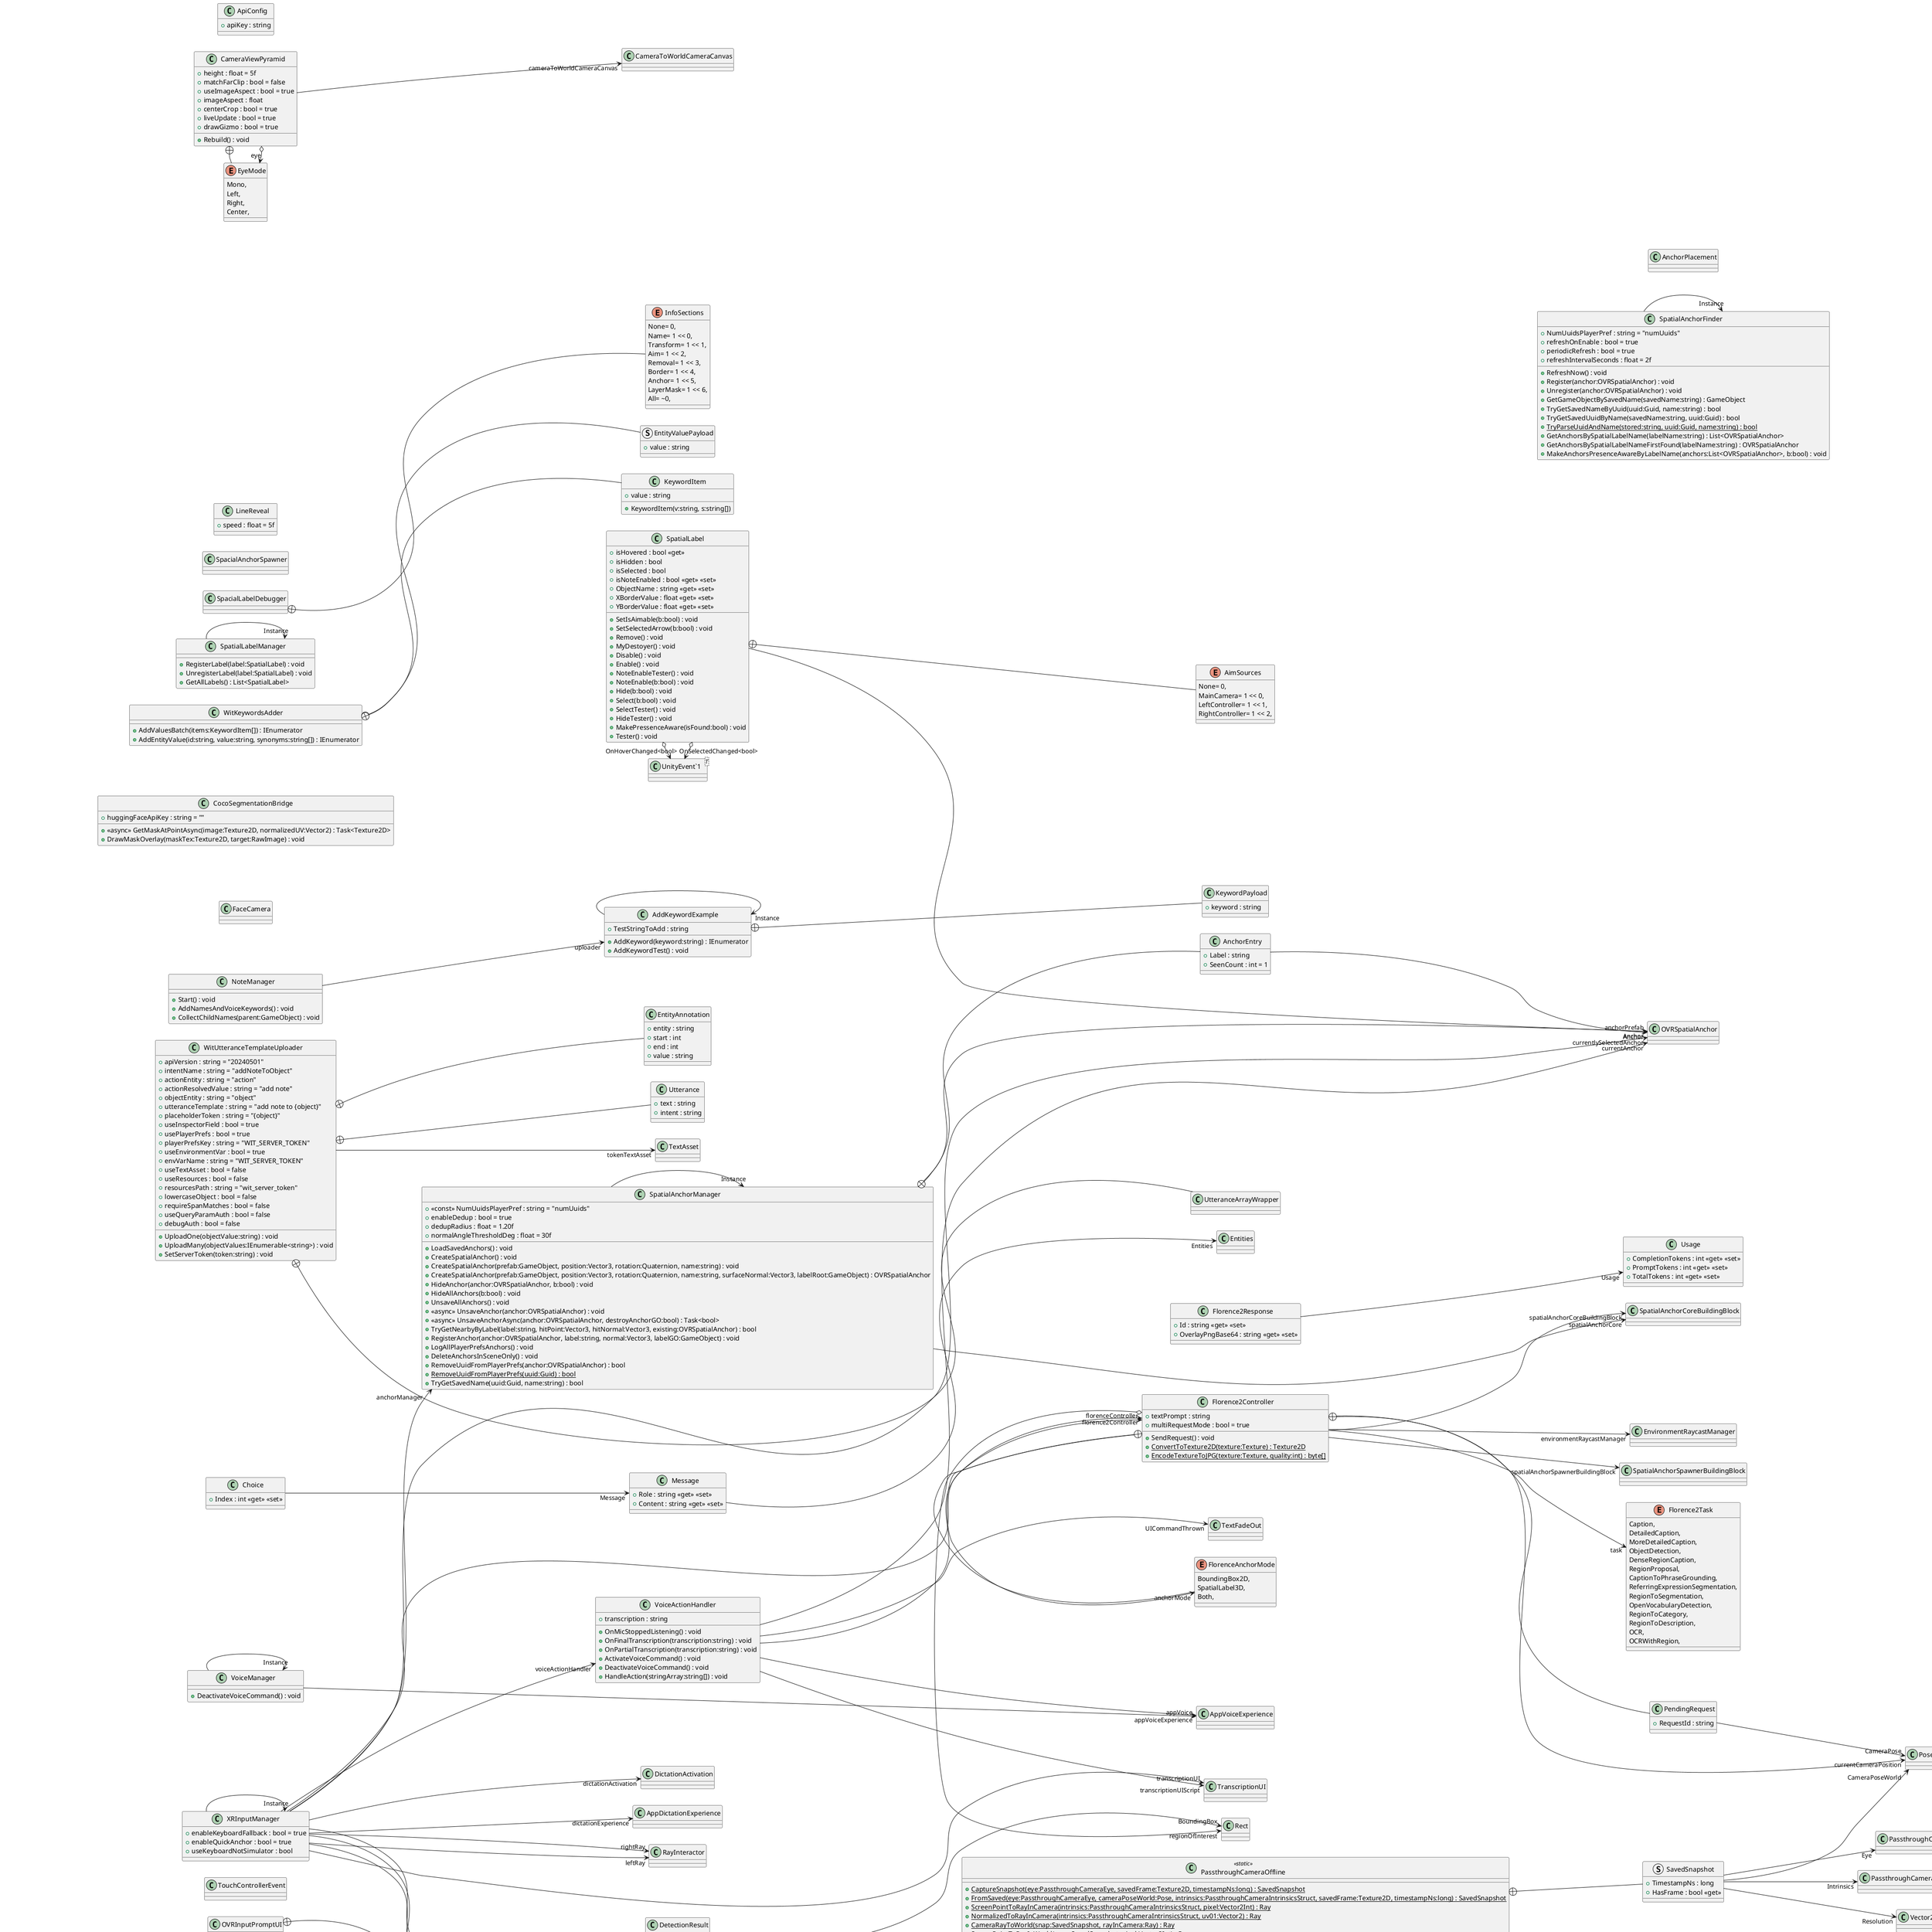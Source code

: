 ﻿@startuml
left to right direction

hide MonoBehaviour
hide ScriptableObject
hide GameObject
hide Transform
hide RectTransform
hide Camera
hide Material
hide Texture
hide Texture2D
hide Collider
hide MeshRenderer
hide RawImage
hide Image
hide TMP_Text
hide UnityEvent
hide Sprite
hide LayoutElement
hide Color
hide Vector3
hide List
hide List`1

left to right direction


class AnchorLoader {
    + LoadAnchorsByUuid() : void
}
MonoBehaviour <|-- AnchorLoader
class AnchorPlacement {
}
MonoBehaviour <|-- AnchorPlacement
AnchorPlacement --> "anchorPrefab" GameObject
class ApiConfig {
    + apiKey : string
}
ScriptableObject <|-- ApiConfig
class CameraViewPyramid {
    + height : float = 5f
    + matchFarClip : bool = false
    + useImageAspect : bool = true
    + imageAspect : float
    + centerCrop : bool = true
    + liveUpdate : bool = true
    + drawGizmo : bool = true
    + Rebuild() : void
}
enum EyeMode {
    Mono,
    Left,
    Right,
    Center,
}
MonoBehaviour <|-- CameraViewPyramid
CameraViewPyramid --> "targetCamera" Camera
CameraViewPyramid o-> "eye" EyeMode
CameraViewPyramid --> "uiSource" RawImage
CameraViewPyramid --> "imageSource" Texture
CameraViewPyramid --> "cameraToWorldCameraCanvas" CameraToWorldCameraCanvas
CameraViewPyramid +-- EyeMode
class CocoSegmentationBridge {
    + huggingFaceApiKey : string = ""
    + <<async>> GetMaskAtPointAsync(image:Texture2D, normalizedUV:Vector2) : Task<Texture2D>
    + DrawMaskOverlay(maskTex:Texture2D, target:RawImage) : void
}
MonoBehaviour <|-- CocoSegmentationBridge
CocoSegmentationBridge --> "debugMaskOutput" RawImage
CocoSegmentationBridge o-> "maskColor" Color
class ConstantRotation {
}
MonoBehaviour <|-- ConstantRotation
class ControllerIconImage {
    + resourcesFolder : string = "ControllerInputIcon"
    + selectedSpriteName : string
    + RefreshSprites() : void
    + ApplySelected() : void
}
MonoBehaviour <|-- ControllerIconImage
ControllerIconImage --> "targetImage" Image
class FaceCamera {
}
MonoBehaviour <|-- FaceCamera
FaceCamera --> "cameraTransform" Transform
class FaceCameraOnlyXAxis {
}
MonoBehaviour <|-- FaceCameraOnlyXAxis
enum Florence2Task {
    Caption,
    DetailedCaption,
    MoreDetailedCaption,
    ObjectDetection,
    DenseRegionCaption,
    RegionProposal,
    CaptionToPhraseGrounding,
    ReferringExpressionSegmentation,
    RegionToSegmentation,
    OpenVocabularyDetection,
    RegionToCategory,
    RegionToDescription,
    OCR,
    OCRWithRegion,
}
class DetectionResult {
    + Label : string
}
class Florence2Response {
    + Id : string <<get>> <<set>>
    + OverlayPngBase64 : string <<get>> <<set>>
}
class Choice {
    + Index : int <<get>> <<set>>
}
class Message {
    + Role : string <<get>> <<set>>
    + Content : string <<get>> <<set>>
}
class Entities {
}
class Usage {
    + CompletionTokens : int <<get>> <<set>>
    + PromptTokens : int <<get>> <<set>>
    + TotalTokens : int <<get>> <<set>>
}
class Florence2Controller {
    + textPrompt : string
    + multiRequestMode : bool = true
    + SendRequest() : void
    + {static} ConvertToTexture2D(texture:Texture) : Texture2D
    + {static} EncodeTextureToJPG(texture:Texture, quality:int) : byte[]
}
class "List`1"<T> {
}
enum FlorenceAnchorMode {
    BoundingBox2D,
    SpatialLabel3D,
    Both,
}
class PendingRequest {
    + RequestId : string
}
DetectionResult --> "BoundingBox" Rect
Florence2Response --> "Choices<Choice>" "List`1"
Florence2Response --> "Usage" Usage
Choice --> "Message" Message
Message --> "Entities" Entities
Entities --> "Bboxes<List<float>>" "List`1"
Entities --> "Labels<string>" "List`1"
MonoBehaviour <|-- Florence2Controller
Florence2Controller --> "captionTextField" TMP_Text
Florence2Controller --> "sourceTexture" RawImage
Florence2Controller --> "task" Florence2Task
Florence2Controller o-> "regionOfInterest" Rect
Florence2Controller --> "resultImage" RawImage
Florence2Controller --> "boundingBoxContainer" RectTransform
Florence2Controller --> "boundingBoxPrefab" GameObject
Florence2Controller --> "loadingIcon" GameObject
Florence2Controller o-> "anchorMode" FlorenceAnchorMode
Florence2Controller --> "spatialAnchorPrefab" GameObject
Florence2Controller --> "environmentRaycastManager" EnvironmentRaycastManager
Florence2Controller --> "spatialAnchorSpawnerBuildingBlock" SpatialAnchorSpawnerBuildingBlock
Florence2Controller --> "spatialAnchorCoreBuildingBlock" SpatialAnchorCoreBuildingBlock
Florence2Controller --> "currentCameraPosition" Pose
Florence2Controller --> "cameraViewPyramidPrefab" GameObject
Florence2Controller +-- FlorenceAnchorMode
Florence2Controller +-- PendingRequest
PendingRequest --> "CameraPose" Pose
PendingRequest --> "CapturedTexture" Texture2D
PendingRequest o-> "Results<DetectionResult>" "List`1"
PendingRequest --> "cameraViewPyramid" GameObject
class LineReveal {
    + speed : float = 5f
}
MonoBehaviour <|-- LineReveal
class OVRInputPromptUI {
}
struct InputMap {
    + valid : bool
    + humanName : string
}
MonoBehaviour <|-- OVRInputPromptUI
OVRInputPromptUI --> "onPerformed" UnityEvent
OVRInputPromptUI +-- InputMap
class PassthroughCameraOffline <<static>> {
    + {static} CaptureSnapshot(eye:PassthroughCameraEye, savedFrame:Texture2D, timestampNs:long) : SavedSnapshot
    + {static} FromSaved(eye:PassthroughCameraEye, cameraPoseWorld:Pose, intrinsics:PassthroughCameraIntrinsicsStruct, savedFrame:Texture2D, timestampNs:long) : SavedSnapshot
    + {static} ScreenPointToRayInCamera(intrinsics:PassthroughCameraIntrinsicsStruct, pixel:Vector2Int) : Ray
    + {static} NormalizedToRayInCamera(intrinsics:PassthroughCameraIntrinsicsStruct, uv01:Vector2) : Ray
    + {static} CameraRayToWorld(snap:SavedSnapshot, rayInCamera:Ray) : Ray
    + {static} ScreenPointToRayInWorld(snap:SavedSnapshot, pixel:Vector2Int) : Ray
    + {static} NormalizedToRayInWorld(snap:SavedSnapshot, uv01:Vector2) : Ray
    + {static} UV01ToPixel(snap:SavedSnapshot, uv01:Vector2) : Vector2Int
}
struct SavedSnapshot {
    + TimestampNs : long
    + HasFrame : bool <<get>>
}
PassthroughCameraOffline +-- SavedSnapshot
SavedSnapshot --> "Eye" PassthroughCameraEye
SavedSnapshot --> "CameraPoseWorld" Pose
SavedSnapshot --> "Intrinsics" PassthroughCameraIntrinsicsStruct
SavedSnapshot --> "Resolution" Vector2Int
SavedSnapshot --> "FrameRGBA" Texture2D
class SpacialAnchorSpawner {
}
MonoBehaviour <|-- SpacialAnchorSpawner
class SpatialLabel {
    + isHovered : bool <<get>>
    + isHidden : bool
    + isSelected : bool
    + isNoteEnabled : bool <<get>> <<set>>
    + ObjectName : string <<get>> <<set>>
    + XBorderValue : float <<get>> <<set>>
    + YBorderValue : float <<get>> <<set>>
    + SetIsAimable(b:bool) : void
    + SetSelectedArrow(b:bool) : void
    + Remove() : void
    + MyDestoyer() : void
    + Disable() : void
    + Enable() : void
    + NoteEnableTester() : void
    + NoteEnable(b:bool) : void
    + Hide(b:bool) : void
    + Select(b:bool) : void
    + SelectTester() : void
    + HideTester() : void
    + MakePressenceAware(isFound:bool) : void
    + Tester() : void
}
enum AimSources {
    None= 0,
    MainCamera= 1 << 0,
    LeftController= 1 << 1,
    RightController= 1 << 2,
}
class "UnityEvent`1"<T> {
}
MonoBehaviour <|-- SpatialLabel
SpatialLabel o-> "OnHoverEntered" UnityEvent
SpatialLabel o-> "OnHoverExited" UnityEvent
SpatialLabel o-> "OnSelected" UnityEvent
SpatialLabel o-> "OnUnselected" UnityEvent
SpatialLabel o-> "OnHoverChanged<bool>" "UnityEvent`1"
SpatialLabel o-> "OnSelectedChanged<bool>" "UnityEvent`1"
SpatialLabel --> "selectedGO" GameObject
SpatialLabel --> "meshRenderer" MeshRenderer
SpatialLabel --> "foundMaterial" Material
SpatialLabel --> "normalMaterial" Material
SpatialLabel --> "note" GameObject
SpatialLabel --> "openNoteUI" GameObject
SpatialLabel --> "borderTransform" Transform
SpatialLabel o-> "OnAimedAt" UnityEvent
SpatialLabel o-> "OnNotAimedAt" UnityEvent
SpatialLabel o-> "OnClick" UnityEvent
SpatialLabel --> "Anchor" OVRSpatialAnchor
SpatialLabel --> "aimPointerCollider" Collider
SpatialLabel --> "OpenNoteUIGO" GameObject
SpatialLabel +-- AimSources
class SpacialLabelDebugger {
}
enum InfoSections {
    None= 0,
    Name= 1 << 0,
    Transform= 1 << 1,
    Aim= 1 << 2,
    Removal= 1 << 3,
    Border= 1 << 4,
    Anchor= 1 << 5,
    LayerMask= 1 << 6,
    All= ~0,
}
MonoBehaviour <|-- SpacialLabelDebugger
SpacialLabelDebugger +-- InfoSections
class SpatialLabelManager {
    + RegisterLabel(label:SpatialLabel) : void
    + UnregisterLabel(label:SpatialLabel) : void
    + GetAllLabels() : List<SpatialLabel>
}
MonoBehaviour <|-- SpatialLabelManager
SpatialLabelManager --> "Instance" SpatialLabelManager
class SpatialAnchorFinder {
    + NumUuidsPlayerPref : string = "numUuids"
    + refreshOnEnable : bool = true
    + periodicRefresh : bool = true
    + refreshIntervalSeconds : float = 2f
    + RefreshNow() : void
    + Register(anchor:OVRSpatialAnchor) : void
    + Unregister(anchor:OVRSpatialAnchor) : void
    + GetGameObjectBySavedName(savedName:string) : GameObject
    + TryGetSavedNameByUuid(uuid:Guid, name:string) : bool
    + TryGetSavedUuidByName(savedName:string, uuid:Guid) : bool
    + {static} TryParseUuidAndName(stored:string, uuid:Guid, name:string) : bool
    + GetAnchorsBySpatialLabelName(labelName:string) : List<OVRSpatialAnchor>
    + GetAnchorsBySpatialLabelNameFirstFound(labelName:string) : OVRSpatialAnchor
    + MakeAnchorsPresenceAwareByLabelName(anchors:List<OVRSpatialAnchor>, b:bool) : void
}
class "List`1"<T> {
}
MonoBehaviour <|-- SpatialAnchorFinder
SpatialAnchorFinder --> "Instance" SpatialAnchorFinder
SpatialAnchorFinder o-> "trackedAnchors<OVRSpatialAnchor>" "List`1"
class SpatialAnchorManager {
    + <<const>> NumUuidsPlayerPref : string = "numUuids"
    + enableDedup : bool = true
    + dedupRadius : float = 1.20f
    + normalAngleThresholdDeg : float = 30f
    + LoadSavedAnchors() : void
    + CreateSpatialAnchor() : void
    + CreateSpatialAnchor(prefab:GameObject, position:Vector3, rotation:Quaternion, name:string) : void
    + CreateSpatialAnchor(prefab:GameObject, position:Vector3, rotation:Quaternion, name:string, surfaceNormal:Vector3, labelRoot:GameObject) : OVRSpatialAnchor
    + HideAnchor(anchor:OVRSpatialAnchor, b:bool) : void
    + HideAllAnchors(b:bool) : void
    + UnsaveAllAnchors() : void
    + <<async>> UnsaveAnchor(anchor:OVRSpatialAnchor) : void
    + <<async>> UnsaveAnchorAsync(anchor:OVRSpatialAnchor, destroyAnchorGO:bool) : Task<bool>
    + TryGetNearbyByLabel(label:string, hitPoint:Vector3, hitNormal:Vector3, existing:OVRSpatialAnchor) : bool
    + RegisterAnchor(anchor:OVRSpatialAnchor, label:string, normal:Vector3, labelGO:GameObject) : void
    + LogAllPlayerPrefsAnchors() : void
    + DeleteAnchorsInSceneOnly() : void
    + RemoveUuidFromPlayerPrefs(anchor:OVRSpatialAnchor) : bool
    + {static} RemoveUuidFromPlayerPrefs(uuid:Guid) : bool
    + TryGetSavedName(uuid:Guid, name:string) : bool
}
class AnchorEntry {
    + Label : string
    + SeenCount : int = 1
}
MonoBehaviour <|-- SpatialAnchorManager
SpatialAnchorManager --> "Instance" SpatialAnchorManager
SpatialAnchorManager --> "anchorPrefab" OVRSpatialAnchor
SpatialAnchorManager --> "anchorGOPrefabForLoading" GameObject
SpatialAnchorManager --> "spatialAnchorCore" SpatialAnchorCoreBuildingBlock
SpatialAnchorManager +-- AnchorEntry
AnchorEntry --> "Anchor" OVRSpatialAnchor
AnchorEntry --> "Normal" Vector3
AnchorEntry --> "LabelGO" GameObject
class TouchControllerEvent {
}
MonoBehaviour <|-- TouchControllerEvent
TouchControllerEvent --> "OnControllerButtonPressed" UnityEvent
class VoiceActionHandler {
    + transcription : string
    + OnMicStoppedListening() : void
    + OnFinalTranscription(transcription:string) : void
    + OnPartialTranscription(transcription:string) : void
    + ActivateVoiceCommand() : void
    + DeactivateVoiceCommand() : void
    + HandleAction(stringArray:string[]) : void
}
class "List`1"<T> {
}
MonoBehaviour <|-- VoiceActionHandler
VoiceActionHandler --> "appVoiceExperience" AppVoiceExperience
VoiceActionHandler --> "transcriptionUIScript" TranscriptionUI
VoiceActionHandler --> "florence2Controller" Florence2Controller
VoiceActionHandler --> "UICommandThrown" TextFadeOut
VoiceActionHandler --> "florenceSettingText" TMP_Text
VoiceActionHandler --> "voicePromptWithFormat" TMP_Text
VoiceActionHandler --> "voicePromptRoot" RectTransform
VoiceActionHandler --> "voicePromptLayoutElement" LayoutElement
VoiceActionHandler --> "currentAnchor" OVRSpatialAnchor
VoiceActionHandler o-> "lastFoundAnchors<OVRSpatialAnchor>" "List`1"
class XRInputManager {
    + enableKeyboardFallback : bool = true
    + enableQuickAnchor : bool = true
    + useKeyboardNotSimulator : bool
}
MonoBehaviour <|-- XRInputManager
XRInputManager --> "Instance" XRInputManager
XRInputManager --> "leftRay" RayInteractor
XRInputManager --> "rightRay" RayInteractor
XRInputManager --> "leftMicrogestures" OVRMicrogestureEventSource
XRInputManager --> "rightMicrogestures" OVRMicrogestureEventSource
XRInputManager --> "florenceController" Florence2Controller
XRInputManager --> "anchorManager" SpatialAnchorManager
XRInputManager --> "TranscriptionUI" GameObject
XRInputManager --> "textScript" MultiRequestTranscription
XRInputManager --> "dictationActivation" DictationActivation
XRInputManager --> "dictationExperience" AppDictationExperience
XRInputManager --> "transcriptionUI" TranscriptionUI
XRInputManager --> "voiceActionHandler" VoiceActionHandler
XRInputManager --> "OnDetectRequested" UnityEvent
XRInputManager --> "OnLoadAnchors" UnityEvent
XRInputManager --> "OnClearAllAnchors" UnityEvent
XRInputManager --> "OnQuickAnchor" UnityEvent
XRInputManager --> "currentlySelectedAnchor" OVRSpatialAnchor
class AddKeywordExample {
    + AddKeyword(keyword:string) : IEnumerator
    + TestStringToAdd : string
    + AddKeywordTest() : void
}
class KeywordPayload {
    + keyword : string
}
MonoBehaviour <|-- AddKeywordExample
AddKeywordExample --> "Instance" AddKeywordExample
AddKeywordExample +-- KeywordPayload
class NoteManager {
    + Start() : void
    + AddNamesAndVoiceKeywords() : void
    + CollectChildNames(parent:GameObject) : void
}
class "List`1"<T> {
}
MonoBehaviour <|-- NoteManager
NoteManager --> "uploader" AddKeywordExample
NoteManager o-> "uniqueNames<string>" "List`1"
class VoiceManager {
    + DeactivateVoiceCommand() : void
}
MonoBehaviour <|-- VoiceManager
VoiceManager --> "Instance" VoiceManager
VoiceManager --> "appVoice" AppVoiceExperience
class WitKeywordsAdder {
    + AddValuesBatch(items:KeywordItem[]) : IEnumerator
    + AddEntityValue(id:string, value:string, synonyms:string[]) : IEnumerator
}
class KeywordItem {
    + value : string
    + KeywordItem(v:string, s:string[])
}
struct EntityValuePayload {
    + value : string
}
MonoBehaviour <|-- WitKeywordsAdder
WitKeywordsAdder +-- KeywordItem
WitKeywordsAdder +-- EntityValuePayload
class WitUtteranceTemplateUploader {
    + apiVersion : string = "20240501"
    + intentName : string = "addNoteToObject"
    + actionEntity : string = "action"
    + actionResolvedValue : string = "add note"
    + objectEntity : string = "object"
    + utteranceTemplate : string = "add note to {object&#125;"
    + placeholderToken : string = "{object&#125;"
    + useInspectorField : bool = true
    + usePlayerPrefs : bool = true
    + playerPrefsKey : string = "WIT_SERVER_TOKEN"
    + useEnvironmentVar : bool = true
    + envVarName : string = "WIT_SERVER_TOKEN"
    + useTextAsset : bool = false
    + useResources : bool = false
    + resourcesPath : string = "wit_server_token"
    + lowercaseObject : bool = false
    + requireSpanMatches : bool = false
    + useQueryParamAuth : bool = false
    + debugAuth : bool = false
    + UploadOne(objectValue:string) : void
    + UploadMany(objectValues:IEnumerable<string>) : void
    + SetServerToken(token:string) : void
}
class EntityAnnotation {
    + entity : string
    + start : int
    + end : int
    + value : string
}
class Utterance {
    + text : string
    + intent : string
}
class UtteranceArrayWrapper {
}
class "List`1"<T> {
}
MonoBehaviour <|-- WitUtteranceTemplateUploader
WitUtteranceTemplateUploader --> "tokenTextAsset" TextAsset
WitUtteranceTemplateUploader +-- EntityAnnotation
WitUtteranceTemplateUploader +-- Utterance
WitUtteranceTemplateUploader +-- UtteranceArrayWrapper
UtteranceArrayWrapper --> "items<Utterance>" "List`1"
@enduml
